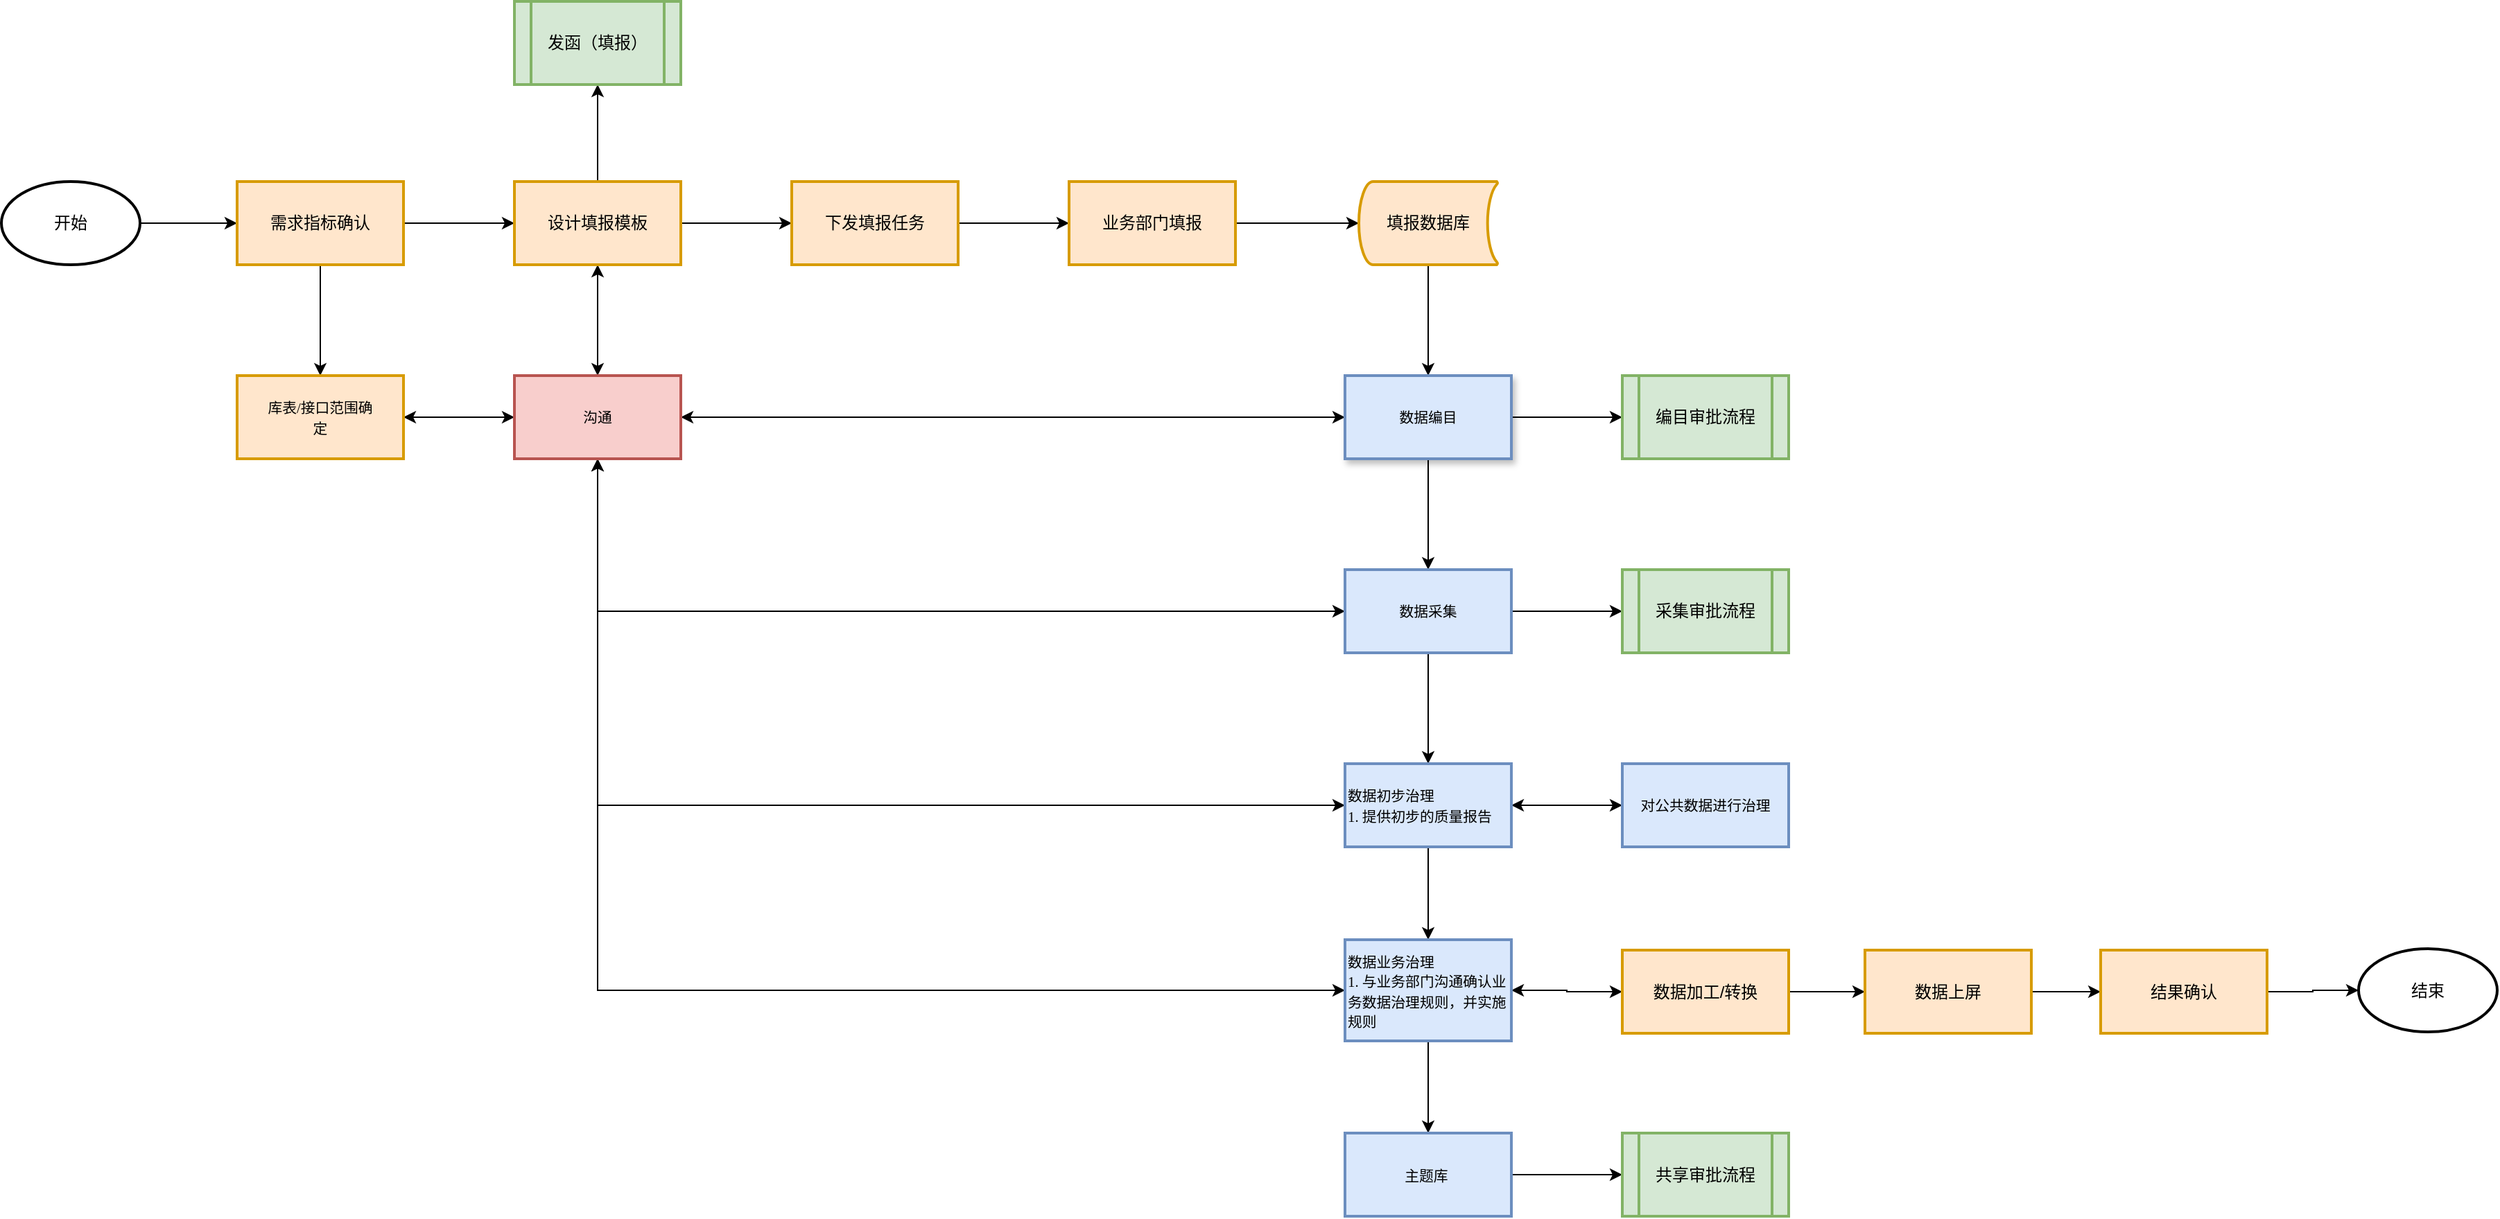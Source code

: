 <mxfile version="24.3.1" type="github">
  <diagram name="第 1 页" id="DyiFokyh11b5_R4TEu2i">
    <mxGraphModel dx="1148" dy="711" grid="1" gridSize="10" guides="1" tooltips="1" connect="1" arrows="1" fold="1" page="1" pageScale="1" pageWidth="827" pageHeight="1169" math="0" shadow="0">
      <root>
        <mxCell id="0" />
        <mxCell id="1" parent="0" />
        <mxCell id="Se096HdeVijuc_GV13Js-5" value="" style="edgeStyle=orthogonalEdgeStyle;rounded=0;orthogonalLoop=1;jettySize=auto;html=1;" edge="1" parent="1" source="Se096HdeVijuc_GV13Js-1" target="Se096HdeVijuc_GV13Js-4">
          <mxGeometry relative="1" as="geometry" />
        </mxCell>
        <mxCell id="Se096HdeVijuc_GV13Js-1" value="开始" style="strokeWidth=2;html=1;shape=mxgraph.flowchart.start_1;whiteSpace=wrap;" vertex="1" parent="1">
          <mxGeometry x="20" y="180" width="100" height="60" as="geometry" />
        </mxCell>
        <mxCell id="Se096HdeVijuc_GV13Js-10" value="" style="edgeStyle=orthogonalEdgeStyle;rounded=0;orthogonalLoop=1;jettySize=auto;html=1;" edge="1" parent="1" source="Se096HdeVijuc_GV13Js-4" target="Se096HdeVijuc_GV13Js-9">
          <mxGeometry relative="1" as="geometry" />
        </mxCell>
        <mxCell id="Se096HdeVijuc_GV13Js-27" value="" style="edgeStyle=orthogonalEdgeStyle;rounded=0;orthogonalLoop=1;jettySize=auto;html=1;" edge="1" parent="1" source="Se096HdeVijuc_GV13Js-4" target="Se096HdeVijuc_GV13Js-26">
          <mxGeometry relative="1" as="geometry" />
        </mxCell>
        <mxCell id="Se096HdeVijuc_GV13Js-4" value="需求指标确认" style="whiteSpace=wrap;html=1;fillColor=#ffe6cc;strokeColor=#d79b00;strokeWidth=2;" vertex="1" parent="1">
          <mxGeometry x="190" y="180" width="120" height="60" as="geometry" />
        </mxCell>
        <mxCell id="Se096HdeVijuc_GV13Js-12" value="" style="edgeStyle=orthogonalEdgeStyle;rounded=0;orthogonalLoop=1;jettySize=auto;html=1;" edge="1" parent="1" source="Se096HdeVijuc_GV13Js-9" target="Se096HdeVijuc_GV13Js-11">
          <mxGeometry relative="1" as="geometry" />
        </mxCell>
        <mxCell id="Se096HdeVijuc_GV13Js-33" style="edgeStyle=orthogonalEdgeStyle;rounded=0;orthogonalLoop=1;jettySize=auto;html=1;exitX=0.5;exitY=1;exitDx=0;exitDy=0;startArrow=classic;startFill=1;" edge="1" parent="1" source="Se096HdeVijuc_GV13Js-9" target="Se096HdeVijuc_GV13Js-28">
          <mxGeometry relative="1" as="geometry" />
        </mxCell>
        <mxCell id="Se096HdeVijuc_GV13Js-52" value="" style="edgeStyle=orthogonalEdgeStyle;rounded=0;orthogonalLoop=1;jettySize=auto;html=1;" edge="1" parent="1" source="Se096HdeVijuc_GV13Js-9" target="Se096HdeVijuc_GV13Js-51">
          <mxGeometry relative="1" as="geometry" />
        </mxCell>
        <mxCell id="Se096HdeVijuc_GV13Js-9" value="设计填报模板" style="whiteSpace=wrap;html=1;fillColor=#ffe6cc;strokeColor=#d79b00;strokeWidth=2;" vertex="1" parent="1">
          <mxGeometry x="390" y="180" width="120" height="60" as="geometry" />
        </mxCell>
        <mxCell id="Se096HdeVijuc_GV13Js-14" value="" style="edgeStyle=orthogonalEdgeStyle;rounded=0;orthogonalLoop=1;jettySize=auto;html=1;" edge="1" parent="1" source="Se096HdeVijuc_GV13Js-11" target="Se096HdeVijuc_GV13Js-13">
          <mxGeometry relative="1" as="geometry" />
        </mxCell>
        <mxCell id="Se096HdeVijuc_GV13Js-11" value="下发填报任务" style="whiteSpace=wrap;html=1;fillColor=#ffe6cc;strokeColor=#d79b00;strokeWidth=2;" vertex="1" parent="1">
          <mxGeometry x="590" y="180" width="120" height="60" as="geometry" />
        </mxCell>
        <mxCell id="Se096HdeVijuc_GV13Js-24" value="" style="edgeStyle=orthogonalEdgeStyle;rounded=0;orthogonalLoop=1;jettySize=auto;html=1;" edge="1" parent="1" source="Se096HdeVijuc_GV13Js-13" target="Se096HdeVijuc_GV13Js-22">
          <mxGeometry relative="1" as="geometry" />
        </mxCell>
        <mxCell id="Se096HdeVijuc_GV13Js-13" value="业务部门填报" style="whiteSpace=wrap;html=1;fillColor=#ffe6cc;strokeColor=#d79b00;strokeWidth=2;" vertex="1" parent="1">
          <mxGeometry x="790" y="180" width="120" height="60" as="geometry" />
        </mxCell>
        <mxCell id="Se096HdeVijuc_GV13Js-37" value="" style="edgeStyle=orthogonalEdgeStyle;rounded=0;orthogonalLoop=1;jettySize=auto;html=1;" edge="1" parent="1" source="Se096HdeVijuc_GV13Js-22" target="Se096HdeVijuc_GV13Js-30">
          <mxGeometry relative="1" as="geometry" />
        </mxCell>
        <mxCell id="Se096HdeVijuc_GV13Js-22" value="填报数据库" style="strokeWidth=2;html=1;shape=mxgraph.flowchart.stored_data;whiteSpace=wrap;fillColor=#ffe6cc;strokeColor=#d79b00;" vertex="1" parent="1">
          <mxGeometry x="999" y="180" width="100" height="60" as="geometry" />
        </mxCell>
        <mxCell id="Se096HdeVijuc_GV13Js-29" value="" style="edgeStyle=orthogonalEdgeStyle;rounded=0;orthogonalLoop=1;jettySize=auto;html=1;startArrow=classic;startFill=1;" edge="1" parent="1" source="Se096HdeVijuc_GV13Js-26" target="Se096HdeVijuc_GV13Js-28">
          <mxGeometry relative="1" as="geometry" />
        </mxCell>
        <mxCell id="Se096HdeVijuc_GV13Js-26" value="&lt;div&gt;&lt;span style=&quot;font-size: 7.8pt; font-family: 榛戜綋;&quot;&gt;库表&lt;/span&gt;&lt;span style=&quot;font-size: 7.8pt; font-family: Calibri;&quot;&gt;/&lt;/span&gt;&lt;span style=&quot;font-size: 7.8pt; font-family: 榛戜綋;&quot;&gt;接口范围确&lt;br&gt;&lt;/span&gt;&lt;/div&gt;&lt;div&gt;&lt;span style=&quot;font-size: 7.8pt; font-family: 榛戜綋;&quot;&gt;定&lt;/span&gt;&lt;/div&gt;" style="whiteSpace=wrap;html=1;fillColor=#ffe6cc;strokeColor=#d79b00;strokeWidth=2;" vertex="1" parent="1">
          <mxGeometry x="190" y="320" width="120" height="60" as="geometry" />
        </mxCell>
        <mxCell id="Se096HdeVijuc_GV13Js-31" value="" style="edgeStyle=orthogonalEdgeStyle;rounded=0;orthogonalLoop=1;jettySize=auto;html=1;startArrow=classic;startFill=1;" edge="1" parent="1" source="Se096HdeVijuc_GV13Js-28" target="Se096HdeVijuc_GV13Js-30">
          <mxGeometry relative="1" as="geometry" />
        </mxCell>
        <mxCell id="Se096HdeVijuc_GV13Js-63" style="edgeStyle=orthogonalEdgeStyle;rounded=0;orthogonalLoop=1;jettySize=auto;html=1;exitX=0.5;exitY=1;exitDx=0;exitDy=0;entryX=0;entryY=0.5;entryDx=0;entryDy=0;startArrow=classic;startFill=1;" edge="1" parent="1" source="Se096HdeVijuc_GV13Js-28" target="Se096HdeVijuc_GV13Js-38">
          <mxGeometry relative="1" as="geometry" />
        </mxCell>
        <mxCell id="Se096HdeVijuc_GV13Js-64" style="edgeStyle=orthogonalEdgeStyle;rounded=0;orthogonalLoop=1;jettySize=auto;html=1;exitX=0.5;exitY=1;exitDx=0;exitDy=0;entryX=0;entryY=0.5;entryDx=0;entryDy=0;" edge="1" parent="1" source="Se096HdeVijuc_GV13Js-28" target="Se096HdeVijuc_GV13Js-40">
          <mxGeometry relative="1" as="geometry" />
        </mxCell>
        <mxCell id="Se096HdeVijuc_GV13Js-66" style="edgeStyle=orthogonalEdgeStyle;rounded=0;orthogonalLoop=1;jettySize=auto;html=1;exitX=0.5;exitY=1;exitDx=0;exitDy=0;entryX=0;entryY=0.5;entryDx=0;entryDy=0;startArrow=classic;startFill=1;" edge="1" parent="1" source="Se096HdeVijuc_GV13Js-28" target="Se096HdeVijuc_GV13Js-42">
          <mxGeometry relative="1" as="geometry" />
        </mxCell>
        <mxCell id="Se096HdeVijuc_GV13Js-28" value="&lt;div&gt;&lt;font face=&quot;榛戜綋&quot;&gt;&lt;span style=&quot;font-size: 10.4px;&quot;&gt;沟通&lt;/span&gt;&lt;/font&gt;&lt;/div&gt;" style="whiteSpace=wrap;html=1;fillColor=#f8cecc;strokeColor=#b85450;strokeWidth=2;" vertex="1" parent="1">
          <mxGeometry x="390" y="320" width="120" height="60" as="geometry" />
        </mxCell>
        <mxCell id="Se096HdeVijuc_GV13Js-39" value="" style="edgeStyle=orthogonalEdgeStyle;rounded=0;orthogonalLoop=1;jettySize=auto;html=1;" edge="1" parent="1" source="Se096HdeVijuc_GV13Js-30" target="Se096HdeVijuc_GV13Js-38">
          <mxGeometry relative="1" as="geometry" />
        </mxCell>
        <mxCell id="Se096HdeVijuc_GV13Js-50" value="" style="edgeStyle=orthogonalEdgeStyle;rounded=0;orthogonalLoop=1;jettySize=auto;html=1;" edge="1" parent="1" source="Se096HdeVijuc_GV13Js-30" target="Se096HdeVijuc_GV13Js-49">
          <mxGeometry relative="1" as="geometry" />
        </mxCell>
        <mxCell id="Se096HdeVijuc_GV13Js-30" value="&lt;div&gt;&lt;font face=&quot;榛戜綋&quot;&gt;&lt;span style=&quot;font-size: 10.4px;&quot;&gt;数据编目&lt;/span&gt;&lt;/font&gt;&lt;/div&gt;" style="whiteSpace=wrap;html=1;fillColor=#dae8fc;strokeColor=#6c8ebf;strokeWidth=2;gradientColor=none;shadow=1;rounded=0;glass=0;" vertex="1" parent="1">
          <mxGeometry x="989" y="320" width="120" height="60" as="geometry" />
        </mxCell>
        <mxCell id="Se096HdeVijuc_GV13Js-41" value="" style="edgeStyle=orthogonalEdgeStyle;rounded=0;orthogonalLoop=1;jettySize=auto;html=1;" edge="1" parent="1" source="Se096HdeVijuc_GV13Js-38" target="Se096HdeVijuc_GV13Js-40">
          <mxGeometry relative="1" as="geometry" />
        </mxCell>
        <mxCell id="Se096HdeVijuc_GV13Js-54" value="" style="edgeStyle=orthogonalEdgeStyle;rounded=0;orthogonalLoop=1;jettySize=auto;html=1;" edge="1" parent="1" source="Se096HdeVijuc_GV13Js-38" target="Se096HdeVijuc_GV13Js-53">
          <mxGeometry relative="1" as="geometry" />
        </mxCell>
        <mxCell id="Se096HdeVijuc_GV13Js-38" value="&lt;div&gt;&lt;font face=&quot;榛戜綋&quot;&gt;&lt;span style=&quot;font-size: 10.4px;&quot;&gt;数据采集&lt;/span&gt;&lt;/font&gt;&lt;/div&gt;" style="whiteSpace=wrap;html=1;fillColor=#dae8fc;strokeColor=#6c8ebf;strokeWidth=2;" vertex="1" parent="1">
          <mxGeometry x="989" y="460" width="120" height="60" as="geometry" />
        </mxCell>
        <mxCell id="Se096HdeVijuc_GV13Js-43" value="" style="edgeStyle=orthogonalEdgeStyle;rounded=0;orthogonalLoop=1;jettySize=auto;html=1;" edge="1" parent="1" source="Se096HdeVijuc_GV13Js-40" target="Se096HdeVijuc_GV13Js-42">
          <mxGeometry relative="1" as="geometry" />
        </mxCell>
        <mxCell id="Se096HdeVijuc_GV13Js-68" value="" style="edgeStyle=orthogonalEdgeStyle;rounded=0;orthogonalLoop=1;jettySize=auto;html=1;startArrow=classic;startFill=1;" edge="1" parent="1" source="Se096HdeVijuc_GV13Js-40" target="Se096HdeVijuc_GV13Js-67">
          <mxGeometry relative="1" as="geometry" />
        </mxCell>
        <mxCell id="Se096HdeVijuc_GV13Js-40" value="&lt;div&gt;&lt;font face=&quot;榛戜綋&quot;&gt;&lt;span style=&quot;font-size: 10.4px;&quot;&gt;数据初步治理&lt;/span&gt;&lt;/font&gt;&lt;/div&gt;&lt;div&gt;&lt;font face=&quot;榛戜綋&quot;&gt;&lt;span style=&quot;font-size: 10.4px;&quot;&gt;1. 提供初步的质量报告&lt;/span&gt;&lt;/font&gt;&lt;/div&gt;" style="whiteSpace=wrap;html=1;fillColor=#dae8fc;strokeColor=#6c8ebf;strokeWidth=2;align=left;" vertex="1" parent="1">
          <mxGeometry x="989" y="600" width="120" height="60" as="geometry" />
        </mxCell>
        <mxCell id="Se096HdeVijuc_GV13Js-45" value="" style="edgeStyle=orthogonalEdgeStyle;rounded=0;orthogonalLoop=1;jettySize=auto;html=1;" edge="1" parent="1" source="Se096HdeVijuc_GV13Js-42" target="Se096HdeVijuc_GV13Js-44">
          <mxGeometry relative="1" as="geometry" />
        </mxCell>
        <mxCell id="Se096HdeVijuc_GV13Js-58" value="" style="edgeStyle=orthogonalEdgeStyle;rounded=0;orthogonalLoop=1;jettySize=auto;html=1;startArrow=classic;startFill=1;" edge="1" parent="1" source="Se096HdeVijuc_GV13Js-42" target="Se096HdeVijuc_GV13Js-57">
          <mxGeometry relative="1" as="geometry" />
        </mxCell>
        <mxCell id="Se096HdeVijuc_GV13Js-42" value="&lt;div&gt;&lt;font face=&quot;榛戜綋&quot;&gt;&lt;span style=&quot;font-size: 10.4px;&quot;&gt;数据业务治理&lt;/span&gt;&lt;/font&gt;&lt;/div&gt;&lt;div&gt;&lt;font face=&quot;榛戜綋&quot;&gt;&lt;span style=&quot;font-size: 10.4px;&quot;&gt;1. 与业务部门沟通确认业务数据治理规则，并实施规则&lt;/span&gt;&lt;/font&gt;&lt;/div&gt;" style="whiteSpace=wrap;html=1;fillColor=#dae8fc;strokeColor=#6c8ebf;strokeWidth=2;align=left;" vertex="1" parent="1">
          <mxGeometry x="989" y="727" width="120" height="73" as="geometry" />
        </mxCell>
        <mxCell id="Se096HdeVijuc_GV13Js-56" value="" style="edgeStyle=orthogonalEdgeStyle;rounded=0;orthogonalLoop=1;jettySize=auto;html=1;" edge="1" parent="1" source="Se096HdeVijuc_GV13Js-44" target="Se096HdeVijuc_GV13Js-55">
          <mxGeometry relative="1" as="geometry" />
        </mxCell>
        <mxCell id="Se096HdeVijuc_GV13Js-44" value="&lt;div&gt;&lt;span style=&quot;font-size: 7.825pt; font-family: 榛戜綋;&quot;&gt;主题库&amp;nbsp;&lt;/span&gt;&lt;/div&gt;" style="whiteSpace=wrap;html=1;fillColor=#dae8fc;strokeColor=#6c8ebf;strokeWidth=2;" vertex="1" parent="1">
          <mxGeometry x="989" y="866.5" width="120" height="60" as="geometry" />
        </mxCell>
        <mxCell id="Se096HdeVijuc_GV13Js-49" value="编目审批流程" style="shape=process;whiteSpace=wrap;html=1;backgroundOutline=1;fillColor=#d5e8d4;strokeColor=#82b366;strokeWidth=2;" vertex="1" parent="1">
          <mxGeometry x="1189" y="320" width="120" height="60" as="geometry" />
        </mxCell>
        <mxCell id="Se096HdeVijuc_GV13Js-51" value="发函（填报）" style="shape=process;whiteSpace=wrap;html=1;backgroundOutline=1;fillColor=#d5e8d4;strokeColor=#82b366;strokeWidth=2;" vertex="1" parent="1">
          <mxGeometry x="390" y="50" width="120" height="60" as="geometry" />
        </mxCell>
        <mxCell id="Se096HdeVijuc_GV13Js-53" value="采集审批流程" style="shape=process;whiteSpace=wrap;html=1;backgroundOutline=1;fillColor=#d5e8d4;strokeColor=#82b366;strokeWidth=2;" vertex="1" parent="1">
          <mxGeometry x="1189" y="460" width="120" height="60" as="geometry" />
        </mxCell>
        <mxCell id="Se096HdeVijuc_GV13Js-55" value="共享审批流程" style="shape=process;whiteSpace=wrap;html=1;backgroundOutline=1;fillColor=#d5e8d4;strokeColor=#82b366;strokeWidth=2;" vertex="1" parent="1">
          <mxGeometry x="1189" y="866.5" width="120" height="60" as="geometry" />
        </mxCell>
        <mxCell id="Se096HdeVijuc_GV13Js-60" value="" style="edgeStyle=orthogonalEdgeStyle;rounded=0;orthogonalLoop=1;jettySize=auto;html=1;" edge="1" parent="1" source="Se096HdeVijuc_GV13Js-57" target="Se096HdeVijuc_GV13Js-59">
          <mxGeometry relative="1" as="geometry" />
        </mxCell>
        <mxCell id="Se096HdeVijuc_GV13Js-57" value="数据加工/转换" style="whiteSpace=wrap;html=1;fillColor=#ffe6cc;strokeColor=#d79b00;strokeWidth=2;" vertex="1" parent="1">
          <mxGeometry x="1189" y="734.5" width="120" height="60" as="geometry" />
        </mxCell>
        <mxCell id="Se096HdeVijuc_GV13Js-62" value="" style="edgeStyle=orthogonalEdgeStyle;rounded=0;orthogonalLoop=1;jettySize=auto;html=1;" edge="1" parent="1" source="Se096HdeVijuc_GV13Js-59" target="Se096HdeVijuc_GV13Js-61">
          <mxGeometry relative="1" as="geometry" />
        </mxCell>
        <mxCell id="Se096HdeVijuc_GV13Js-59" value="数据上屏" style="whiteSpace=wrap;html=1;fillColor=#ffe6cc;strokeColor=#d79b00;strokeWidth=2;" vertex="1" parent="1">
          <mxGeometry x="1364" y="734.5" width="120" height="60" as="geometry" />
        </mxCell>
        <mxCell id="Se096HdeVijuc_GV13Js-73" value="" style="edgeStyle=orthogonalEdgeStyle;rounded=0;orthogonalLoop=1;jettySize=auto;html=1;" edge="1" parent="1" source="Se096HdeVijuc_GV13Js-61" target="Se096HdeVijuc_GV13Js-71">
          <mxGeometry relative="1" as="geometry" />
        </mxCell>
        <mxCell id="Se096HdeVijuc_GV13Js-61" value="&lt;div&gt;&lt;span style=&quot;background-color: initial;&quot;&gt;结果确认&lt;/span&gt;&lt;br&gt;&lt;/div&gt;" style="whiteSpace=wrap;html=1;fillColor=#ffe6cc;strokeColor=#d79b00;strokeWidth=2;" vertex="1" parent="1">
          <mxGeometry x="1534" y="734.5" width="120" height="60" as="geometry" />
        </mxCell>
        <mxCell id="Se096HdeVijuc_GV13Js-67" value="&lt;font face=&quot;榛戜綋&quot;&gt;&lt;span style=&quot;font-size: 10.4px;&quot;&gt;对公共数据进行治理&lt;/span&gt;&lt;/font&gt;" style="whiteSpace=wrap;html=1;fillColor=#dae8fc;strokeColor=#6c8ebf;strokeWidth=2;align=center;" vertex="1" parent="1">
          <mxGeometry x="1189" y="600" width="120" height="60" as="geometry" />
        </mxCell>
        <mxCell id="Se096HdeVijuc_GV13Js-71" value="结束" style="strokeWidth=2;html=1;shape=mxgraph.flowchart.start_1;whiteSpace=wrap;" vertex="1" parent="1">
          <mxGeometry x="1720" y="733.5" width="100" height="60" as="geometry" />
        </mxCell>
      </root>
    </mxGraphModel>
  </diagram>
</mxfile>
